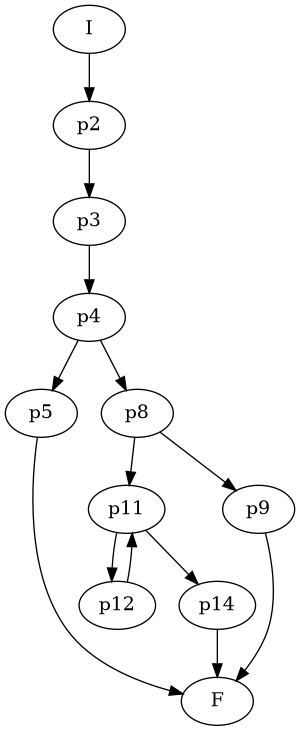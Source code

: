 @startuml
digraph foo {
  node [style=rounded]
  I[fillcolor=yellow]
  F[fillcolor=yellow]
  
I -> p2
p2 -> p3
p3->p4
p4 -> p5
p4->p8
p8 ->p11
p11 -> p12
p12 -> p11
p11 -> p14
p8 -> p9
p14 -> F
p9 -> F
p5->F

}
@enduml